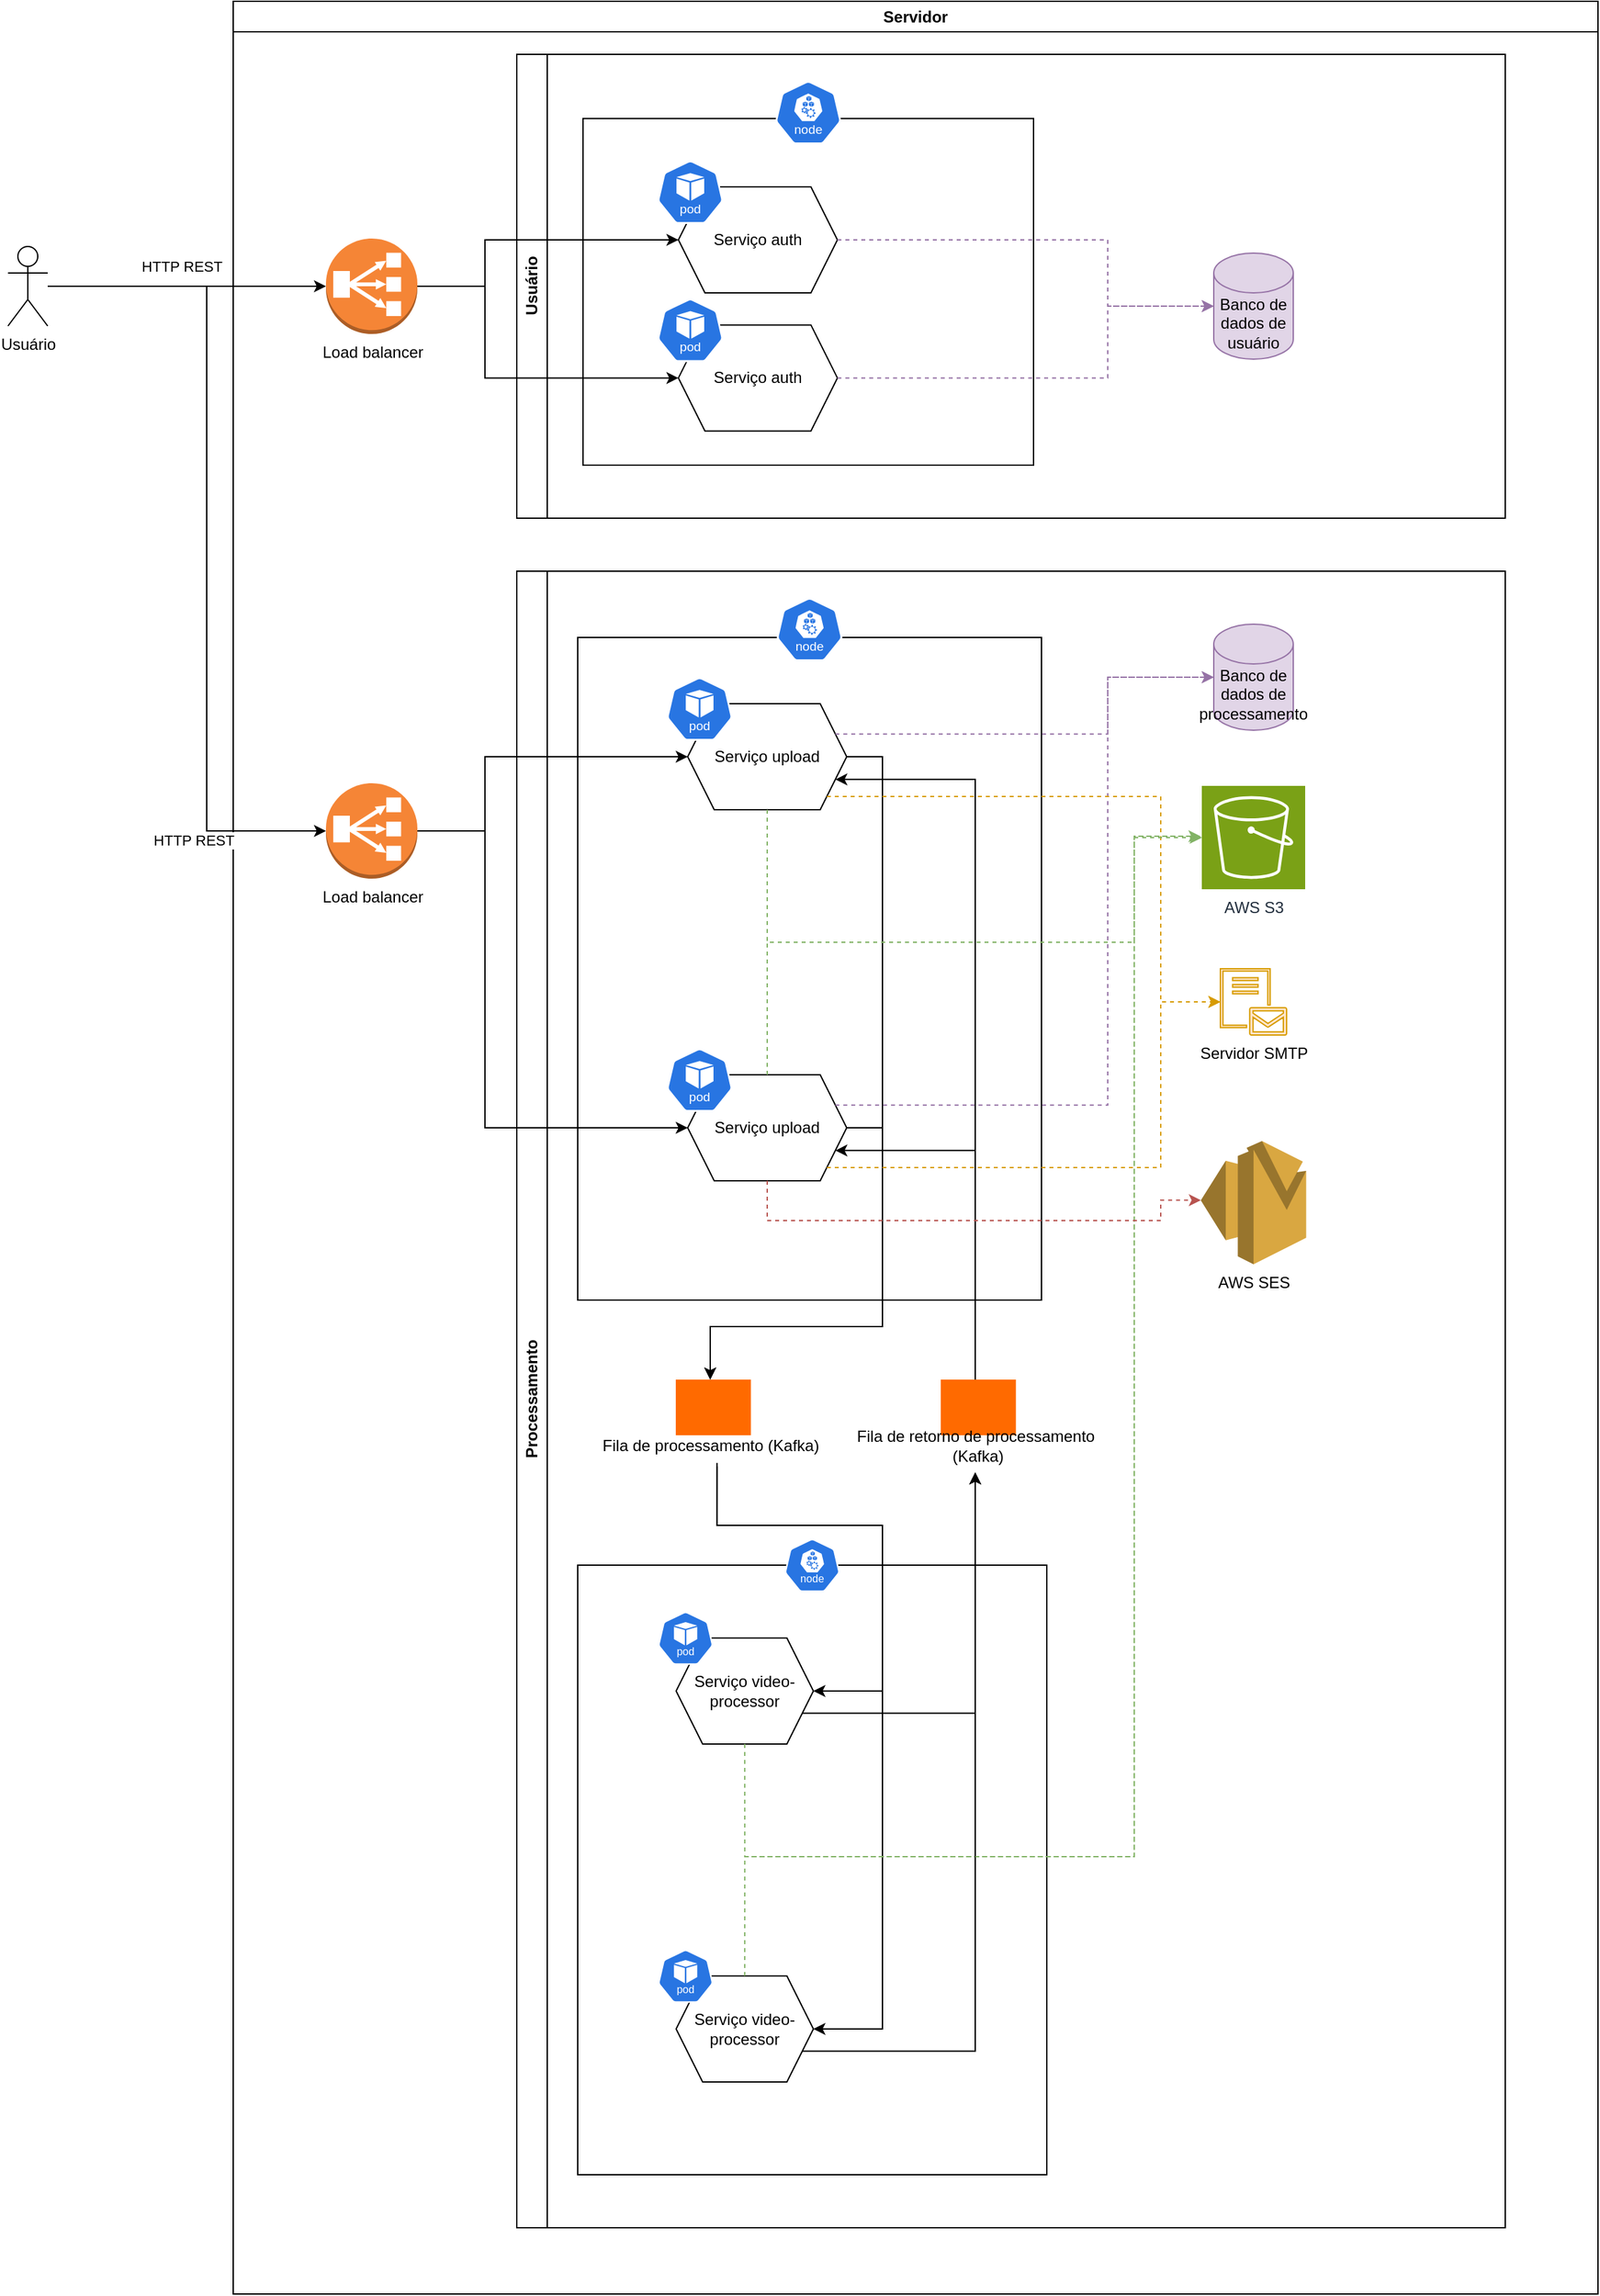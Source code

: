 <mxfile version="26.0.9">
  <diagram name="Page-1" id="iuSUwUErKbb6vr74dXFE">
    <mxGraphModel grid="1" page="1" gridSize="10" guides="1" tooltips="1" connect="1" arrows="1" fold="1" pageScale="1" pageWidth="827" pageHeight="1169" math="0" shadow="0">
      <root>
        <mxCell id="0" />
        <mxCell id="1" parent="0" />
        <mxCell id="ERNzCt0yIxXoB6CuUdiW-5" value="Usuário" style="shape=umlActor;verticalLabelPosition=bottom;verticalAlign=top;html=1;outlineConnect=0;" vertex="1" parent="1">
          <mxGeometry x="30" y="205" width="30" height="60" as="geometry" />
        </mxCell>
        <mxCell id="ERNzCt0yIxXoB6CuUdiW-7" value="Servidor" style="swimlane;whiteSpace=wrap;html=1;" vertex="1" parent="1">
          <mxGeometry x="200" y="20" width="1030" height="1730" as="geometry" />
        </mxCell>
        <mxCell id="ERNzCt0yIxXoB6CuUdiW-10" value="Usuário" style="swimlane;horizontal=0;whiteSpace=wrap;html=1;" vertex="1" parent="ERNzCt0yIxXoB6CuUdiW-7">
          <mxGeometry x="214" y="40" width="746" height="350" as="geometry" />
        </mxCell>
        <mxCell id="ERNzCt0yIxXoB6CuUdiW-8" value="Banco de dados de usuário" style="shape=cylinder3;whiteSpace=wrap;html=1;boundedLbl=1;backgroundOutline=1;size=15;fillColor=#e1d5e7;strokeColor=#9673a6;" vertex="1" parent="ERNzCt0yIxXoB6CuUdiW-10">
          <mxGeometry x="526" y="150" width="60" height="80" as="geometry" />
        </mxCell>
        <mxCell id="ERNzCt0yIxXoB6CuUdiW-33" value="" style="rounded=0;whiteSpace=wrap;html=1;" vertex="1" parent="ERNzCt0yIxXoB6CuUdiW-10">
          <mxGeometry x="50" y="48.42" width="340" height="261.58" as="geometry" />
        </mxCell>
        <mxCell id="ERNzCt0yIxXoB6CuUdiW-34" value="" style="aspect=fixed;sketch=0;html=1;dashed=0;whitespace=wrap;verticalLabelPosition=bottom;verticalAlign=top;fillColor=#2875E2;strokeColor=#ffffff;points=[[0.005,0.63,0],[0.1,0.2,0],[0.9,0.2,0],[0.5,0,0],[0.995,0.63,0],[0.72,0.99,0],[0.5,1,0],[0.28,0.99,0]];shape=mxgraph.kubernetes.icon2;kubernetesLabel=1;prIcon=node" vertex="1" parent="ERNzCt0yIxXoB6CuUdiW-10">
          <mxGeometry x="195" y="20" width="50" height="48" as="geometry" />
        </mxCell>
        <mxCell id="ERNzCt0yIxXoB6CuUdiW-38" value="" style="group" connectable="0" vertex="1" parent="ERNzCt0yIxXoB6CuUdiW-10">
          <mxGeometry x="106" y="80" width="136" height="100" as="geometry" />
        </mxCell>
        <mxCell id="ERNzCt0yIxXoB6CuUdiW-39" value="Serviço auth" style="shape=hexagon;perimeter=hexagonPerimeter2;whiteSpace=wrap;html=1;fixedSize=1;" vertex="1" parent="ERNzCt0yIxXoB6CuUdiW-38">
          <mxGeometry x="16" y="20" width="120" height="80" as="geometry" />
        </mxCell>
        <mxCell id="ERNzCt0yIxXoB6CuUdiW-40" value="" style="aspect=fixed;sketch=0;html=1;dashed=0;whitespace=wrap;verticalLabelPosition=bottom;verticalAlign=top;fillColor=#2875E2;strokeColor=#ffffff;points=[[0.005,0.63,0],[0.1,0.2,0],[0.9,0.2,0],[0.5,0,0],[0.995,0.63,0],[0.72,0.99,0],[0.5,1,0],[0.28,0.99,0]];shape=mxgraph.kubernetes.icon2;kubernetesLabel=1;prIcon=pod" vertex="1" parent="ERNzCt0yIxXoB6CuUdiW-38">
          <mxGeometry width="50" height="48" as="geometry" />
        </mxCell>
        <mxCell id="ERNzCt0yIxXoB6CuUdiW-71" value="" style="group" connectable="0" vertex="1" parent="ERNzCt0yIxXoB6CuUdiW-10">
          <mxGeometry x="106" y="184.21" width="136" height="100" as="geometry" />
        </mxCell>
        <mxCell id="ERNzCt0yIxXoB6CuUdiW-72" value="Serviço auth" style="shape=hexagon;perimeter=hexagonPerimeter2;whiteSpace=wrap;html=1;fixedSize=1;" vertex="1" parent="ERNzCt0yIxXoB6CuUdiW-71">
          <mxGeometry x="16" y="20" width="120" height="80" as="geometry" />
        </mxCell>
        <mxCell id="ERNzCt0yIxXoB6CuUdiW-73" value="" style="aspect=fixed;sketch=0;html=1;dashed=0;whitespace=wrap;verticalLabelPosition=bottom;verticalAlign=top;fillColor=#2875E2;strokeColor=#ffffff;points=[[0.005,0.63,0],[0.1,0.2,0],[0.9,0.2,0],[0.5,0,0],[0.995,0.63,0],[0.72,0.99,0],[0.5,1,0],[0.28,0.99,0]];shape=mxgraph.kubernetes.icon2;kubernetesLabel=1;prIcon=pod" vertex="1" parent="ERNzCt0yIxXoB6CuUdiW-71">
          <mxGeometry width="50" height="48" as="geometry" />
        </mxCell>
        <mxCell id="ERNzCt0yIxXoB6CuUdiW-74" style="edgeStyle=orthogonalEdgeStyle;rounded=0;orthogonalLoop=1;jettySize=auto;html=1;entryX=0;entryY=0.5;entryDx=0;entryDy=0;entryPerimeter=0;dashed=1;fillColor=#e1d5e7;strokeColor=#9673a6;" edge="1" parent="ERNzCt0yIxXoB6CuUdiW-10" source="ERNzCt0yIxXoB6CuUdiW-39" target="ERNzCt0yIxXoB6CuUdiW-8">
          <mxGeometry relative="1" as="geometry">
            <Array as="points">
              <mxPoint x="446" y="140" />
              <mxPoint x="446" y="190" />
            </Array>
          </mxGeometry>
        </mxCell>
        <mxCell id="ERNzCt0yIxXoB6CuUdiW-75" style="edgeStyle=orthogonalEdgeStyle;rounded=0;orthogonalLoop=1;jettySize=auto;html=1;entryX=0;entryY=0.5;entryDx=0;entryDy=0;entryPerimeter=0;dashed=1;fillColor=#e1d5e7;strokeColor=#9673a6;" edge="1" parent="ERNzCt0yIxXoB6CuUdiW-10" source="ERNzCt0yIxXoB6CuUdiW-72" target="ERNzCt0yIxXoB6CuUdiW-8">
          <mxGeometry relative="1" as="geometry">
            <Array as="points">
              <mxPoint x="446" y="244" />
              <mxPoint x="446" y="190" />
            </Array>
          </mxGeometry>
        </mxCell>
        <mxCell id="ERNzCt0yIxXoB6CuUdiW-11" value="Processamento" style="swimlane;horizontal=0;whiteSpace=wrap;html=1;" vertex="1" parent="ERNzCt0yIxXoB6CuUdiW-7">
          <mxGeometry x="214" y="430" width="746" height="1250" as="geometry" />
        </mxCell>
        <mxCell id="ERNzCt0yIxXoB6CuUdiW-43" value="" style="group" connectable="0" vertex="1" parent="ERNzCt0yIxXoB6CuUdiW-11">
          <mxGeometry x="46" y="20" width="450" height="530" as="geometry" />
        </mxCell>
        <mxCell id="ERNzCt0yIxXoB6CuUdiW-23" value="" style="rounded=0;whiteSpace=wrap;html=1;" vertex="1" parent="ERNzCt0yIxXoB6CuUdiW-43">
          <mxGeometry y="30" width="350" height="500" as="geometry" />
        </mxCell>
        <mxCell id="ERNzCt0yIxXoB6CuUdiW-25" value="" style="aspect=fixed;sketch=0;html=1;dashed=0;whitespace=wrap;verticalLabelPosition=bottom;verticalAlign=top;fillColor=#2875E2;strokeColor=#ffffff;points=[[0.005,0.63,0],[0.1,0.2,0],[0.9,0.2,0],[0.5,0,0],[0.995,0.63,0],[0.72,0.99,0],[0.5,1,0],[0.28,0.99,0]];shape=mxgraph.kubernetes.icon2;kubernetesLabel=1;prIcon=node" vertex="1" parent="ERNzCt0yIxXoB6CuUdiW-43">
          <mxGeometry x="150" width="50" height="48" as="geometry" />
        </mxCell>
        <mxCell id="ERNzCt0yIxXoB6CuUdiW-27" value="" style="group" connectable="0" vertex="1" parent="ERNzCt0yIxXoB6CuUdiW-43">
          <mxGeometry x="67" y="60" width="136" height="100" as="geometry" />
        </mxCell>
        <mxCell id="ERNzCt0yIxXoB6CuUdiW-3" value="Serviço upload" style="shape=hexagon;perimeter=hexagonPerimeter2;whiteSpace=wrap;html=1;fixedSize=1;" vertex="1" parent="ERNzCt0yIxXoB6CuUdiW-27">
          <mxGeometry x="16" y="20" width="120" height="80" as="geometry" />
        </mxCell>
        <mxCell id="ERNzCt0yIxXoB6CuUdiW-26" value="" style="aspect=fixed;sketch=0;html=1;dashed=0;whitespace=wrap;verticalLabelPosition=bottom;verticalAlign=top;fillColor=#2875E2;strokeColor=#ffffff;points=[[0.005,0.63,0],[0.1,0.2,0],[0.9,0.2,0],[0.5,0,0],[0.995,0.63,0],[0.72,0.99,0],[0.5,1,0],[0.28,0.99,0]];shape=mxgraph.kubernetes.icon2;kubernetesLabel=1;prIcon=pod" vertex="1" parent="ERNzCt0yIxXoB6CuUdiW-27">
          <mxGeometry width="50" height="48" as="geometry" />
        </mxCell>
        <mxCell id="ERNzCt0yIxXoB6CuUdiW-28" value="" style="group" connectable="0" vertex="1" parent="ERNzCt0yIxXoB6CuUdiW-43">
          <mxGeometry x="67" y="340" width="136" height="100" as="geometry" />
        </mxCell>
        <mxCell id="ERNzCt0yIxXoB6CuUdiW-29" value="Serviço upload" style="shape=hexagon;perimeter=hexagonPerimeter2;whiteSpace=wrap;html=1;fixedSize=1;" vertex="1" parent="ERNzCt0yIxXoB6CuUdiW-28">
          <mxGeometry x="16" y="20" width="120" height="80" as="geometry" />
        </mxCell>
        <mxCell id="ERNzCt0yIxXoB6CuUdiW-30" value="" style="aspect=fixed;sketch=0;html=1;dashed=0;whitespace=wrap;verticalLabelPosition=bottom;verticalAlign=top;fillColor=#2875E2;strokeColor=#ffffff;points=[[0.005,0.63,0],[0.1,0.2,0],[0.9,0.2,0],[0.5,0,0],[0.995,0.63,0],[0.72,0.99,0],[0.5,1,0],[0.28,0.99,0]];shape=mxgraph.kubernetes.icon2;kubernetesLabel=1;prIcon=pod" vertex="1" parent="ERNzCt0yIxXoB6CuUdiW-28">
          <mxGeometry width="50" height="48" as="geometry" />
        </mxCell>
        <mxCell id="ERNzCt0yIxXoB6CuUdiW-9" value="Banco de dados de processamento" style="shape=cylinder3;whiteSpace=wrap;html=1;boundedLbl=1;backgroundOutline=1;size=15;fillColor=#e1d5e7;strokeColor=#9673a6;" vertex="1" parent="ERNzCt0yIxXoB6CuUdiW-11">
          <mxGeometry x="526" y="40" width="60" height="80" as="geometry" />
        </mxCell>
        <mxCell id="ERNzCt0yIxXoB6CuUdiW-56" value="" style="group" connectable="0" vertex="1" parent="ERNzCt0yIxXoB6CuUdiW-11">
          <mxGeometry x="106" y="610" width="135" height="65" as="geometry" />
        </mxCell>
        <mxCell id="ERNzCt0yIxXoB6CuUdiW-54" value="" style="points=[];aspect=fixed;html=1;align=center;shadow=0;dashed=0;fillColor=#FF6A00;strokeColor=none;shape=mxgraph.alibaba_cloud.kafka;" vertex="1" parent="ERNzCt0yIxXoB6CuUdiW-56">
          <mxGeometry x="14" width="56.7" height="42" as="geometry" />
        </mxCell>
        <mxCell id="ERNzCt0yIxXoB6CuUdiW-55" value="Fila de processamento (Kafka)" style="text;html=1;align=center;verticalAlign=middle;resizable=0;points=[];autosize=1;strokeColor=none;fillColor=none;" vertex="1" parent="ERNzCt0yIxXoB6CuUdiW-56">
          <mxGeometry x="-55" y="35" width="190" height="30" as="geometry" />
        </mxCell>
        <mxCell id="ERNzCt0yIxXoB6CuUdiW-116" style="edgeStyle=orthogonalEdgeStyle;rounded=0;orthogonalLoop=1;jettySize=auto;html=1;exitX=1;exitY=0.25;exitDx=0;exitDy=0;dashed=1;fillColor=#e1d5e7;strokeColor=#9673a6;" edge="1" parent="ERNzCt0yIxXoB6CuUdiW-11" source="ERNzCt0yIxXoB6CuUdiW-3" target="ERNzCt0yIxXoB6CuUdiW-9">
          <mxGeometry relative="1" as="geometry">
            <Array as="points">
              <mxPoint x="446" y="123" />
              <mxPoint x="446" y="80" />
            </Array>
          </mxGeometry>
        </mxCell>
        <mxCell id="ERNzCt0yIxXoB6CuUdiW-44" value="" style="group" connectable="0" vertex="1" parent="ERNzCt0yIxXoB6CuUdiW-11">
          <mxGeometry x="46" y="720" width="354" height="550" as="geometry" />
        </mxCell>
        <mxCell id="ERNzCt0yIxXoB6CuUdiW-45" value="" style="rounded=0;whiteSpace=wrap;html=1;" vertex="1" parent="ERNzCt0yIxXoB6CuUdiW-44">
          <mxGeometry y="30" width="354" height="460" as="geometry" />
        </mxCell>
        <mxCell id="ERNzCt0yIxXoB6CuUdiW-46" value="" style="aspect=fixed;sketch=0;html=1;dashed=0;whitespace=wrap;verticalLabelPosition=bottom;verticalAlign=top;fillColor=#2875E2;strokeColor=#ffffff;points=[[0.005,0.63,0],[0.1,0.2,0],[0.9,0.2,0],[0.5,0,0],[0.995,0.63,0],[0.72,0.99,0],[0.5,1,0],[0.28,0.99,0]];shape=mxgraph.kubernetes.icon2;kubernetesLabel=1;prIcon=node" vertex="1" parent="ERNzCt0yIxXoB6CuUdiW-44">
          <mxGeometry x="156.026" y="10" width="41.951" height="40.273" as="geometry" />
        </mxCell>
        <mxCell id="ERNzCt0yIxXoB6CuUdiW-47" value="" style="group" connectable="0" vertex="1" parent="ERNzCt0yIxXoB6CuUdiW-44">
          <mxGeometry x="60.439" y="65" width="117.424" height="100" as="geometry" />
        </mxCell>
        <mxCell id="ERNzCt0yIxXoB6CuUdiW-48" value="Serviço video-processor" style="shape=hexagon;perimeter=hexagonPerimeter2;whiteSpace=wrap;html=1;fixedSize=1;" vertex="1" parent="ERNzCt0yIxXoB6CuUdiW-47">
          <mxGeometry x="13.815" y="20" width="103.61" height="80" as="geometry" />
        </mxCell>
        <mxCell id="ERNzCt0yIxXoB6CuUdiW-49" value="" style="aspect=fixed;sketch=0;html=1;dashed=0;whitespace=wrap;verticalLabelPosition=bottom;verticalAlign=top;fillColor=#2875E2;strokeColor=#ffffff;points=[[0.005,0.63,0],[0.1,0.2,0],[0.9,0.2,0],[0.5,0,0],[0.995,0.63,0],[0.72,0.99,0],[0.5,1,0],[0.28,0.99,0]];shape=mxgraph.kubernetes.icon2;kubernetesLabel=1;prIcon=pod" vertex="1" parent="ERNzCt0yIxXoB6CuUdiW-47">
          <mxGeometry width="41.951" height="40.273" as="geometry" />
        </mxCell>
        <mxCell id="ERNzCt0yIxXoB6CuUdiW-89" value="" style="group" connectable="0" vertex="1" parent="ERNzCt0yIxXoB6CuUdiW-44">
          <mxGeometry x="60.439" y="320" width="117.424" height="100" as="geometry" />
        </mxCell>
        <mxCell id="ERNzCt0yIxXoB6CuUdiW-90" value="Serviço video-processor" style="shape=hexagon;perimeter=hexagonPerimeter2;whiteSpace=wrap;html=1;fixedSize=1;" vertex="1" parent="ERNzCt0yIxXoB6CuUdiW-89">
          <mxGeometry x="13.815" y="20" width="103.61" height="80" as="geometry" />
        </mxCell>
        <mxCell id="ERNzCt0yIxXoB6CuUdiW-91" value="" style="aspect=fixed;sketch=0;html=1;dashed=0;whitespace=wrap;verticalLabelPosition=bottom;verticalAlign=top;fillColor=#2875E2;strokeColor=#ffffff;points=[[0.005,0.63,0],[0.1,0.2,0],[0.9,0.2,0],[0.5,0,0],[0.995,0.63,0],[0.72,0.99,0],[0.5,1,0],[0.28,0.99,0]];shape=mxgraph.kubernetes.icon2;kubernetesLabel=1;prIcon=pod" vertex="1" parent="ERNzCt0yIxXoB6CuUdiW-89">
          <mxGeometry width="41.951" height="40.273" as="geometry" />
        </mxCell>
        <mxCell id="ERNzCt0yIxXoB6CuUdiW-113" style="edgeStyle=orthogonalEdgeStyle;rounded=0;orthogonalLoop=1;jettySize=auto;html=1;entryX=1;entryY=0.5;entryDx=0;entryDy=0;exitX=0.527;exitY=1.017;exitDx=0;exitDy=0;exitPerimeter=0;" edge="1" parent="ERNzCt0yIxXoB6CuUdiW-11" source="ERNzCt0yIxXoB6CuUdiW-55" target="ERNzCt0yIxXoB6CuUdiW-48">
          <mxGeometry relative="1" as="geometry">
            <Array as="points">
              <mxPoint x="151" y="720" />
              <mxPoint x="276" y="720" />
              <mxPoint x="276" y="845" />
            </Array>
          </mxGeometry>
        </mxCell>
        <mxCell id="ERNzCt0yIxXoB6CuUdiW-114" style="edgeStyle=orthogonalEdgeStyle;rounded=0;orthogonalLoop=1;jettySize=auto;html=1;entryX=1;entryY=0.5;entryDx=0;entryDy=0;exitX=0.527;exitY=0.93;exitDx=0;exitDy=0;exitPerimeter=0;" edge="1" parent="ERNzCt0yIxXoB6CuUdiW-11" source="ERNzCt0yIxXoB6CuUdiW-55" target="ERNzCt0yIxXoB6CuUdiW-90">
          <mxGeometry relative="1" as="geometry">
            <Array as="points">
              <mxPoint x="151" y="720" />
              <mxPoint x="276" y="720" />
              <mxPoint x="276" y="1100" />
            </Array>
          </mxGeometry>
        </mxCell>
        <mxCell id="ERNzCt0yIxXoB6CuUdiW-108" style="edgeStyle=orthogonalEdgeStyle;rounded=0;orthogonalLoop=1;jettySize=auto;html=1;" edge="1" parent="ERNzCt0yIxXoB6CuUdiW-11" source="ERNzCt0yIxXoB6CuUdiW-29">
          <mxGeometry relative="1" as="geometry">
            <mxPoint x="146" y="610" as="targetPoint" />
            <Array as="points">
              <mxPoint x="276" y="420" />
              <mxPoint x="276" y="570" />
              <mxPoint x="146" y="570" />
            </Array>
          </mxGeometry>
        </mxCell>
        <mxCell id="ERNzCt0yIxXoB6CuUdiW-110" style="edgeStyle=orthogonalEdgeStyle;rounded=0;orthogonalLoop=1;jettySize=auto;html=1;" edge="1" parent="ERNzCt0yIxXoB6CuUdiW-11" source="ERNzCt0yIxXoB6CuUdiW-3">
          <mxGeometry relative="1" as="geometry">
            <mxPoint x="146" y="610" as="targetPoint" />
            <Array as="points">
              <mxPoint x="276" y="140" />
              <mxPoint x="276" y="570" />
              <mxPoint x="146" y="570" />
              <mxPoint x="146" y="590" />
            </Array>
          </mxGeometry>
        </mxCell>
        <mxCell id="ERNzCt0yIxXoB6CuUdiW-121" style="edgeStyle=orthogonalEdgeStyle;rounded=0;orthogonalLoop=1;jettySize=auto;html=1;exitX=1;exitY=0.25;exitDx=0;exitDy=0;entryX=0;entryY=0.5;entryDx=0;entryDy=0;entryPerimeter=0;dashed=1;fillColor=#e1d5e7;strokeColor=#9673a6;" edge="1" parent="ERNzCt0yIxXoB6CuUdiW-11" source="ERNzCt0yIxXoB6CuUdiW-29" target="ERNzCt0yIxXoB6CuUdiW-9">
          <mxGeometry relative="1" as="geometry">
            <Array as="points">
              <mxPoint x="446" y="403" />
              <mxPoint x="446" y="80" />
            </Array>
          </mxGeometry>
        </mxCell>
        <mxCell id="ERNzCt0yIxXoB6CuUdiW-122" style="edgeStyle=orthogonalEdgeStyle;rounded=0;orthogonalLoop=1;jettySize=auto;html=1;entryX=0;entryY=0.5;entryDx=0;entryDy=0;entryPerimeter=0;dashed=1;fillColor=#d5e8d4;strokeColor=#82b366;exitX=0.5;exitY=1;exitDx=0;exitDy=0;" edge="1" parent="ERNzCt0yIxXoB6CuUdiW-11" source="ERNzCt0yIxXoB6CuUdiW-3" target="4UHAEjeXucZvTbj_oyXL-2">
          <mxGeometry relative="1" as="geometry">
            <Array as="points">
              <mxPoint x="189" y="280" />
              <mxPoint x="466" y="280" />
              <mxPoint x="466" y="201" />
            </Array>
            <mxPoint x="219" y="280.0" as="sourcePoint" />
          </mxGeometry>
        </mxCell>
        <mxCell id="ERNzCt0yIxXoB6CuUdiW-123" style="edgeStyle=orthogonalEdgeStyle;rounded=0;orthogonalLoop=1;jettySize=auto;html=1;fillColor=#d5e8d4;strokeColor=#82b366;dashed=1;exitX=0.5;exitY=1;exitDx=0;exitDy=0;" edge="1" parent="ERNzCt0yIxXoB6CuUdiW-11" source="ERNzCt0yIxXoB6CuUdiW-48">
          <mxGeometry relative="1" as="geometry">
            <Array as="points">
              <mxPoint x="172" y="970" />
              <mxPoint x="466" y="970" />
              <mxPoint x="466" y="200" />
            </Array>
            <mxPoint x="197.961" y="970.0" as="sourcePoint" />
            <mxPoint x="516" y="200" as="targetPoint" />
          </mxGeometry>
        </mxCell>
        <mxCell id="ERNzCt0yIxXoB6CuUdiW-127" value="" style="group" connectable="0" vertex="1" parent="ERNzCt0yIxXoB6CuUdiW-11">
          <mxGeometry x="306" y="610" width="200" height="70" as="geometry" />
        </mxCell>
        <mxCell id="ERNzCt0yIxXoB6CuUdiW-128" value="" style="points=[];aspect=fixed;html=1;align=center;shadow=0;dashed=0;fillColor=#FF6A00;strokeColor=none;shape=mxgraph.alibaba_cloud.kafka;" vertex="1" parent="ERNzCt0yIxXoB6CuUdiW-127">
          <mxGeometry x="14" width="56.7" height="42" as="geometry" />
        </mxCell>
        <mxCell id="ERNzCt0yIxXoB6CuUdiW-129" value="Fila de retorno de processamento&lt;div&gt;&amp;nbsp;(Kafka)&lt;/div&gt;" style="text;html=1;align=center;verticalAlign=middle;resizable=0;points=[];autosize=1;strokeColor=none;fillColor=none;" vertex="1" parent="ERNzCt0yIxXoB6CuUdiW-127">
          <mxGeometry x="-60" y="30" width="200" height="40" as="geometry" />
        </mxCell>
        <mxCell id="ERNzCt0yIxXoB6CuUdiW-130" style="edgeStyle=orthogonalEdgeStyle;rounded=0;orthogonalLoop=1;jettySize=auto;html=1;exitX=1;exitY=0.75;exitDx=0;exitDy=0;" edge="1" parent="ERNzCt0yIxXoB6CuUdiW-11" source="ERNzCt0yIxXoB6CuUdiW-90" target="ERNzCt0yIxXoB6CuUdiW-129">
          <mxGeometry relative="1" as="geometry" />
        </mxCell>
        <mxCell id="ERNzCt0yIxXoB6CuUdiW-131" style="edgeStyle=orthogonalEdgeStyle;rounded=0;orthogonalLoop=1;jettySize=auto;html=1;exitX=1;exitY=0.75;exitDx=0;exitDy=0;" edge="1" parent="ERNzCt0yIxXoB6CuUdiW-11" source="ERNzCt0yIxXoB6CuUdiW-48" target="ERNzCt0yIxXoB6CuUdiW-129">
          <mxGeometry relative="1" as="geometry" />
        </mxCell>
        <mxCell id="ERNzCt0yIxXoB6CuUdiW-132" style="edgeStyle=orthogonalEdgeStyle;rounded=0;orthogonalLoop=1;jettySize=auto;html=1;entryX=1;entryY=0.75;entryDx=0;entryDy=0;" edge="1" parent="ERNzCt0yIxXoB6CuUdiW-11" source="ERNzCt0yIxXoB6CuUdiW-128" target="ERNzCt0yIxXoB6CuUdiW-29">
          <mxGeometry relative="1" as="geometry">
            <Array as="points">
              <mxPoint x="346" y="437" />
            </Array>
          </mxGeometry>
        </mxCell>
        <mxCell id="ERNzCt0yIxXoB6CuUdiW-133" style="edgeStyle=orthogonalEdgeStyle;rounded=0;orthogonalLoop=1;jettySize=auto;html=1;entryX=1;entryY=0.75;entryDx=0;entryDy=0;" edge="1" parent="ERNzCt0yIxXoB6CuUdiW-11" source="ERNzCt0yIxXoB6CuUdiW-128" target="ERNzCt0yIxXoB6CuUdiW-3">
          <mxGeometry relative="1" as="geometry">
            <Array as="points">
              <mxPoint x="346" y="157" />
            </Array>
          </mxGeometry>
        </mxCell>
        <mxCell id="ERNzCt0yIxXoB6CuUdiW-134" value="Servidor SMTP" style="sketch=0;pointerEvents=1;shadow=0;dashed=0;html=1;strokeColor=#d79b00;labelPosition=center;verticalLabelPosition=bottom;verticalAlign=top;align=center;fillColor=#ffe6cc;shape=mxgraph.mscae.intune.intune_email_profiles" vertex="1" parent="ERNzCt0yIxXoB6CuUdiW-11">
          <mxGeometry x="531" y="300" width="50" height="50" as="geometry" />
        </mxCell>
        <mxCell id="ERNzCt0yIxXoB6CuUdiW-135" style="edgeStyle=orthogonalEdgeStyle;rounded=0;orthogonalLoop=1;jettySize=auto;html=1;entryX=0;entryY=0.5;entryDx=0;entryDy=0;entryPerimeter=0;dashed=1;fillColor=#ffe6cc;strokeColor=#d79b00;" edge="1" parent="ERNzCt0yIxXoB6CuUdiW-11" source="ERNzCt0yIxXoB6CuUdiW-3" target="ERNzCt0yIxXoB6CuUdiW-134">
          <mxGeometry relative="1" as="geometry">
            <Array as="points">
              <mxPoint x="486" y="170" />
              <mxPoint x="486" y="325" />
            </Array>
          </mxGeometry>
        </mxCell>
        <mxCell id="ERNzCt0yIxXoB6CuUdiW-138" style="edgeStyle=orthogonalEdgeStyle;rounded=0;orthogonalLoop=1;jettySize=auto;html=1;entryX=0;entryY=0.5;entryDx=0;entryDy=0;entryPerimeter=0;fillColor=#ffe6cc;strokeColor=#d79b00;dashed=1;" edge="1" parent="ERNzCt0yIxXoB6CuUdiW-11" source="ERNzCt0yIxXoB6CuUdiW-29" target="ERNzCt0yIxXoB6CuUdiW-134">
          <mxGeometry relative="1" as="geometry">
            <Array as="points">
              <mxPoint x="486" y="450" />
              <mxPoint x="486" y="325" />
            </Array>
          </mxGeometry>
        </mxCell>
        <mxCell id="VZ42x-jz7ws2eZeIaA3v-1" style="edgeStyle=orthogonalEdgeStyle;rounded=0;orthogonalLoop=1;jettySize=auto;html=1;entryX=0;entryY=0.5;entryDx=0;entryDy=0;entryPerimeter=0;dashed=1;fillColor=#d5e8d4;strokeColor=#82b366;exitX=0.5;exitY=0;exitDx=0;exitDy=0;" edge="1" parent="ERNzCt0yIxXoB6CuUdiW-11" source="ERNzCt0yIxXoB6CuUdiW-29" target="4UHAEjeXucZvTbj_oyXL-2">
          <mxGeometry relative="1" as="geometry">
            <Array as="points">
              <mxPoint x="189" y="280" />
              <mxPoint x="466" y="280" />
              <mxPoint x="466" y="201" />
            </Array>
            <mxPoint x="199" y="190" as="sourcePoint" />
            <mxPoint x="536" y="210" as="targetPoint" />
          </mxGeometry>
        </mxCell>
        <mxCell id="VZ42x-jz7ws2eZeIaA3v-2" style="edgeStyle=orthogonalEdgeStyle;rounded=0;orthogonalLoop=1;jettySize=auto;html=1;entryX=0;entryY=0.5;entryDx=0;entryDy=0;entryPerimeter=0;fillColor=#d5e8d4;strokeColor=#82b366;dashed=1;exitX=0.5;exitY=0;exitDx=0;exitDy=0;" edge="1" parent="ERNzCt0yIxXoB6CuUdiW-11" source="ERNzCt0yIxXoB6CuUdiW-90" target="4UHAEjeXucZvTbj_oyXL-2">
          <mxGeometry relative="1" as="geometry">
            <Array as="points">
              <mxPoint x="172" y="970" />
              <mxPoint x="466" y="970" />
              <mxPoint x="466" y="200" />
              <mxPoint x="523" y="200" />
              <mxPoint x="523" y="201" />
            </Array>
            <mxPoint x="182" y="895" as="sourcePoint" />
            <mxPoint x="536" y="210" as="targetPoint" />
          </mxGeometry>
        </mxCell>
        <mxCell id="4UHAEjeXucZvTbj_oyXL-2" value="AWS S3" style="sketch=0;points=[[0,0,0],[0.25,0,0],[0.5,0,0],[0.75,0,0],[1,0,0],[0,1,0],[0.25,1,0],[0.5,1,0],[0.75,1,0],[1,1,0],[0,0.25,0],[0,0.5,0],[0,0.75,0],[1,0.25,0],[1,0.5,0],[1,0.75,0]];outlineConnect=0;fontColor=#232F3E;fillColor=#7AA116;strokeColor=#ffffff;dashed=0;verticalLabelPosition=bottom;verticalAlign=top;align=center;html=1;fontSize=12;fontStyle=0;aspect=fixed;shape=mxgraph.aws4.resourceIcon;resIcon=mxgraph.aws4.s3;" vertex="1" parent="ERNzCt0yIxXoB6CuUdiW-11">
          <mxGeometry x="517" y="162" width="78" height="78" as="geometry" />
        </mxCell>
        <mxCell id="4UHAEjeXucZvTbj_oyXL-5" value="AWS SES" style="outlineConnect=0;dashed=0;verticalLabelPosition=bottom;verticalAlign=top;align=center;html=1;shape=mxgraph.aws3.ses;fillColor=#D9A741;gradientColor=none;" vertex="1" parent="ERNzCt0yIxXoB6CuUdiW-11">
          <mxGeometry x="516.25" y="430" width="79.5" height="93" as="geometry" />
        </mxCell>
        <mxCell id="4UHAEjeXucZvTbj_oyXL-4" style="edgeStyle=orthogonalEdgeStyle;rounded=0;orthogonalLoop=1;jettySize=auto;html=1;entryX=0;entryY=0.48;entryDx=0;entryDy=0;entryPerimeter=0;dashed=1;fillColor=#f8cecc;strokeColor=#b85450;" edge="1" parent="ERNzCt0yIxXoB6CuUdiW-11" source="ERNzCt0yIxXoB6CuUdiW-29" target="4UHAEjeXucZvTbj_oyXL-5">
          <mxGeometry relative="1" as="geometry">
            <Array as="points">
              <mxPoint x="189" y="490" />
              <mxPoint x="486" y="490" />
              <mxPoint x="486" y="475" />
            </Array>
          </mxGeometry>
        </mxCell>
        <mxCell id="ERNzCt0yIxXoB6CuUdiW-78" style="edgeStyle=orthogonalEdgeStyle;rounded=0;orthogonalLoop=1;jettySize=auto;html=1;entryX=0;entryY=0.5;entryDx=0;entryDy=0;" edge="1" parent="ERNzCt0yIxXoB6CuUdiW-7" source="ERNzCt0yIxXoB6CuUdiW-50" target="ERNzCt0yIxXoB6CuUdiW-39">
          <mxGeometry relative="1" as="geometry">
            <Array as="points">
              <mxPoint x="190" y="215" />
              <mxPoint x="190" y="180" />
            </Array>
          </mxGeometry>
        </mxCell>
        <mxCell id="ERNzCt0yIxXoB6CuUdiW-79" style="edgeStyle=orthogonalEdgeStyle;rounded=0;orthogonalLoop=1;jettySize=auto;html=1;entryX=0;entryY=0.5;entryDx=0;entryDy=0;" edge="1" parent="ERNzCt0yIxXoB6CuUdiW-7" source="ERNzCt0yIxXoB6CuUdiW-50" target="ERNzCt0yIxXoB6CuUdiW-72">
          <mxGeometry relative="1" as="geometry">
            <Array as="points">
              <mxPoint x="190" y="215" />
              <mxPoint x="190" y="284" />
            </Array>
          </mxGeometry>
        </mxCell>
        <mxCell id="ERNzCt0yIxXoB6CuUdiW-50" value="Load balancer" style="outlineConnect=0;dashed=0;verticalLabelPosition=bottom;verticalAlign=top;align=center;html=1;shape=mxgraph.aws3.classic_load_balancer;fillColor=#F58536;gradientColor=none;" vertex="1" parent="ERNzCt0yIxXoB6CuUdiW-7">
          <mxGeometry x="70" y="179" width="69" height="72" as="geometry" />
        </mxCell>
        <mxCell id="ERNzCt0yIxXoB6CuUdiW-81" style="edgeStyle=orthogonalEdgeStyle;rounded=0;orthogonalLoop=1;jettySize=auto;html=1;entryX=0;entryY=0.5;entryDx=0;entryDy=0;" edge="1" parent="ERNzCt0yIxXoB6CuUdiW-7" source="ERNzCt0yIxXoB6CuUdiW-52" target="ERNzCt0yIxXoB6CuUdiW-3">
          <mxGeometry relative="1" as="geometry">
            <Array as="points">
              <mxPoint x="190" y="626" />
              <mxPoint x="190" y="570" />
            </Array>
          </mxGeometry>
        </mxCell>
        <mxCell id="ERNzCt0yIxXoB6CuUdiW-82" style="edgeStyle=orthogonalEdgeStyle;rounded=0;orthogonalLoop=1;jettySize=auto;html=1;entryX=0;entryY=0.5;entryDx=0;entryDy=0;" edge="1" parent="ERNzCt0yIxXoB6CuUdiW-7" source="ERNzCt0yIxXoB6CuUdiW-52" target="ERNzCt0yIxXoB6CuUdiW-29">
          <mxGeometry relative="1" as="geometry">
            <Array as="points">
              <mxPoint x="190" y="626" />
              <mxPoint x="190" y="850" />
            </Array>
          </mxGeometry>
        </mxCell>
        <mxCell id="ERNzCt0yIxXoB6CuUdiW-52" value="Load balancer" style="outlineConnect=0;dashed=0;verticalLabelPosition=bottom;verticalAlign=top;align=center;html=1;shape=mxgraph.aws3.classic_load_balancer;fillColor=#F58536;gradientColor=none;" vertex="1" parent="ERNzCt0yIxXoB6CuUdiW-7">
          <mxGeometry x="70" y="590" width="69" height="72" as="geometry" />
        </mxCell>
        <mxCell id="ERNzCt0yIxXoB6CuUdiW-68" style="edgeStyle=orthogonalEdgeStyle;rounded=0;orthogonalLoop=1;jettySize=auto;html=1;entryX=0;entryY=0.5;entryDx=0;entryDy=0;entryPerimeter=0;" edge="1" parent="1" source="ERNzCt0yIxXoB6CuUdiW-5" target="ERNzCt0yIxXoB6CuUdiW-50">
          <mxGeometry relative="1" as="geometry" />
        </mxCell>
        <mxCell id="ERNzCt0yIxXoB6CuUdiW-69" value="HTTP REST" style="edgeLabel;html=1;align=center;verticalAlign=middle;resizable=0;points=[];" connectable="0" vertex="1" parent="ERNzCt0yIxXoB6CuUdiW-68">
          <mxGeometry x="0.174" y="-5" relative="1" as="geometry">
            <mxPoint x="-23" y="-20" as="offset" />
          </mxGeometry>
        </mxCell>
        <mxCell id="ERNzCt0yIxXoB6CuUdiW-83" style="edgeStyle=orthogonalEdgeStyle;rounded=0;orthogonalLoop=1;jettySize=auto;html=1;entryX=0;entryY=0.5;entryDx=0;entryDy=0;entryPerimeter=0;" edge="1" parent="1" source="ERNzCt0yIxXoB6CuUdiW-5" target="ERNzCt0yIxXoB6CuUdiW-52">
          <mxGeometry relative="1" as="geometry">
            <Array as="points">
              <mxPoint x="180" y="235" />
              <mxPoint x="180" y="646" />
            </Array>
          </mxGeometry>
        </mxCell>
        <mxCell id="ERNzCt0yIxXoB6CuUdiW-84" value="HTTP REST" style="edgeLabel;html=1;align=center;verticalAlign=middle;resizable=0;points=[];" connectable="0" vertex="1" parent="ERNzCt0yIxXoB6CuUdiW-83">
          <mxGeometry x="-0.351" y="3" relative="1" as="geometry">
            <mxPoint x="-13" y="336" as="offset" />
          </mxGeometry>
        </mxCell>
      </root>
    </mxGraphModel>
  </diagram>
</mxfile>
